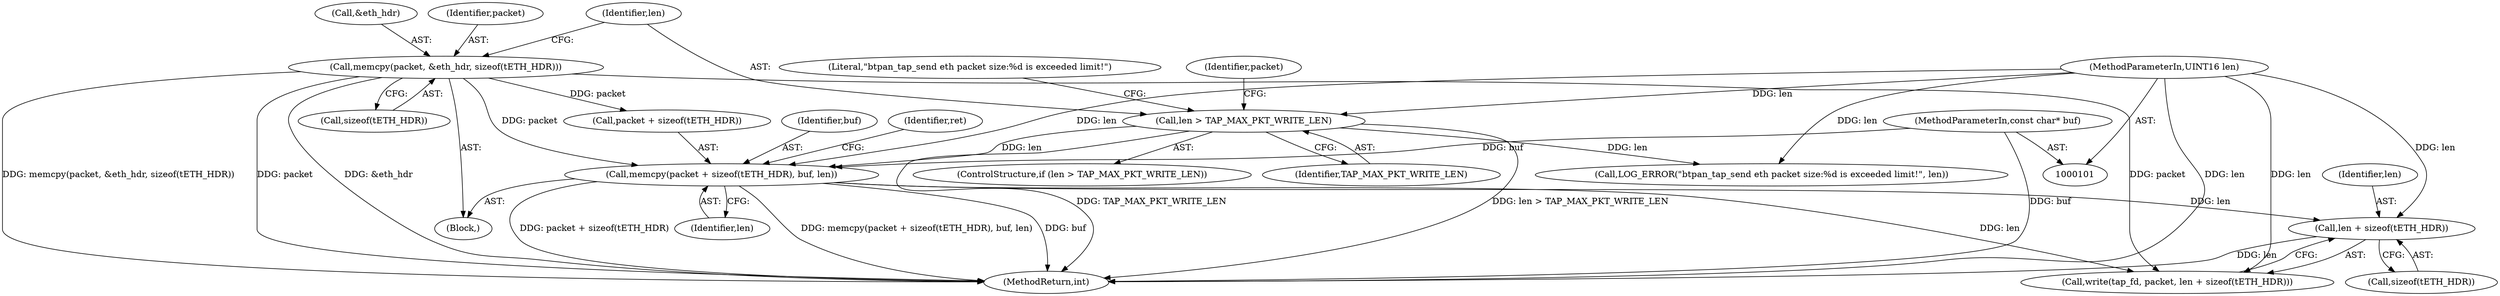 digraph "0_Android_472271b153c5dc53c28beac55480a8d8434b2d5c_23@API" {
"1000173" [label="(Call,len + sizeof(tETH_HDR))"];
"1000159" [label="(Call,memcpy(packet + sizeof(tETH_HDR), buf, len))"];
"1000142" [label="(Call,memcpy(packet, &eth_hdr, sizeof(tETH_HDR)))"];
"1000106" [label="(MethodParameterIn,const char* buf)"];
"1000149" [label="(Call,len > TAP_MAX_PKT_WRITE_LEN)"];
"1000107" [label="(MethodParameterIn,UINT16 len)"];
"1000160" [label="(Call,packet + sizeof(tETH_HDR))"];
"1000153" [label="(Call,LOG_ERROR(\"btpan_tap_send eth packet size:%d is exceeded limit!\", len))"];
"1000185" [label="(MethodReturn,int)"];
"1000151" [label="(Identifier,TAP_MAX_PKT_WRITE_LEN)"];
"1000148" [label="(ControlStructure,if (len > TAP_MAX_PKT_WRITE_LEN))"];
"1000107" [label="(MethodParameterIn,UINT16 len)"];
"1000106" [label="(MethodParameterIn,const char* buf)"];
"1000146" [label="(Call,sizeof(tETH_HDR))"];
"1000164" [label="(Identifier,buf)"];
"1000168" [label="(Identifier,ret)"];
"1000175" [label="(Call,sizeof(tETH_HDR))"];
"1000161" [label="(Identifier,packet)"];
"1000150" [label="(Identifier,len)"];
"1000174" [label="(Identifier,len)"];
"1000149" [label="(Call,len > TAP_MAX_PKT_WRITE_LEN)"];
"1000119" [label="(Block,)"];
"1000144" [label="(Call,&eth_hdr)"];
"1000142" [label="(Call,memcpy(packet, &eth_hdr, sizeof(tETH_HDR)))"];
"1000159" [label="(Call,memcpy(packet + sizeof(tETH_HDR), buf, len))"];
"1000154" [label="(Literal,\"btpan_tap_send eth packet size:%d is exceeded limit!\")"];
"1000165" [label="(Identifier,len)"];
"1000143" [label="(Identifier,packet)"];
"1000170" [label="(Call,write(tap_fd, packet, len + sizeof(tETH_HDR)))"];
"1000173" [label="(Call,len + sizeof(tETH_HDR))"];
"1000173" -> "1000170"  [label="AST: "];
"1000173" -> "1000175"  [label="CFG: "];
"1000174" -> "1000173"  [label="AST: "];
"1000175" -> "1000173"  [label="AST: "];
"1000170" -> "1000173"  [label="CFG: "];
"1000173" -> "1000185"  [label="DDG: len"];
"1000159" -> "1000173"  [label="DDG: len"];
"1000107" -> "1000173"  [label="DDG: len"];
"1000159" -> "1000119"  [label="AST: "];
"1000159" -> "1000165"  [label="CFG: "];
"1000160" -> "1000159"  [label="AST: "];
"1000164" -> "1000159"  [label="AST: "];
"1000165" -> "1000159"  [label="AST: "];
"1000168" -> "1000159"  [label="CFG: "];
"1000159" -> "1000185"  [label="DDG: memcpy(packet + sizeof(tETH_HDR), buf, len)"];
"1000159" -> "1000185"  [label="DDG: buf"];
"1000159" -> "1000185"  [label="DDG: packet + sizeof(tETH_HDR)"];
"1000142" -> "1000159"  [label="DDG: packet"];
"1000106" -> "1000159"  [label="DDG: buf"];
"1000149" -> "1000159"  [label="DDG: len"];
"1000107" -> "1000159"  [label="DDG: len"];
"1000159" -> "1000170"  [label="DDG: len"];
"1000142" -> "1000119"  [label="AST: "];
"1000142" -> "1000146"  [label="CFG: "];
"1000143" -> "1000142"  [label="AST: "];
"1000144" -> "1000142"  [label="AST: "];
"1000146" -> "1000142"  [label="AST: "];
"1000150" -> "1000142"  [label="CFG: "];
"1000142" -> "1000185"  [label="DDG: memcpy(packet, &eth_hdr, sizeof(tETH_HDR))"];
"1000142" -> "1000185"  [label="DDG: &eth_hdr"];
"1000142" -> "1000185"  [label="DDG: packet"];
"1000142" -> "1000160"  [label="DDG: packet"];
"1000142" -> "1000170"  [label="DDG: packet"];
"1000106" -> "1000101"  [label="AST: "];
"1000106" -> "1000185"  [label="DDG: buf"];
"1000149" -> "1000148"  [label="AST: "];
"1000149" -> "1000151"  [label="CFG: "];
"1000150" -> "1000149"  [label="AST: "];
"1000151" -> "1000149"  [label="AST: "];
"1000154" -> "1000149"  [label="CFG: "];
"1000161" -> "1000149"  [label="CFG: "];
"1000149" -> "1000185"  [label="DDG: TAP_MAX_PKT_WRITE_LEN"];
"1000149" -> "1000185"  [label="DDG: len > TAP_MAX_PKT_WRITE_LEN"];
"1000107" -> "1000149"  [label="DDG: len"];
"1000149" -> "1000153"  [label="DDG: len"];
"1000107" -> "1000101"  [label="AST: "];
"1000107" -> "1000185"  [label="DDG: len"];
"1000107" -> "1000153"  [label="DDG: len"];
"1000107" -> "1000170"  [label="DDG: len"];
}

